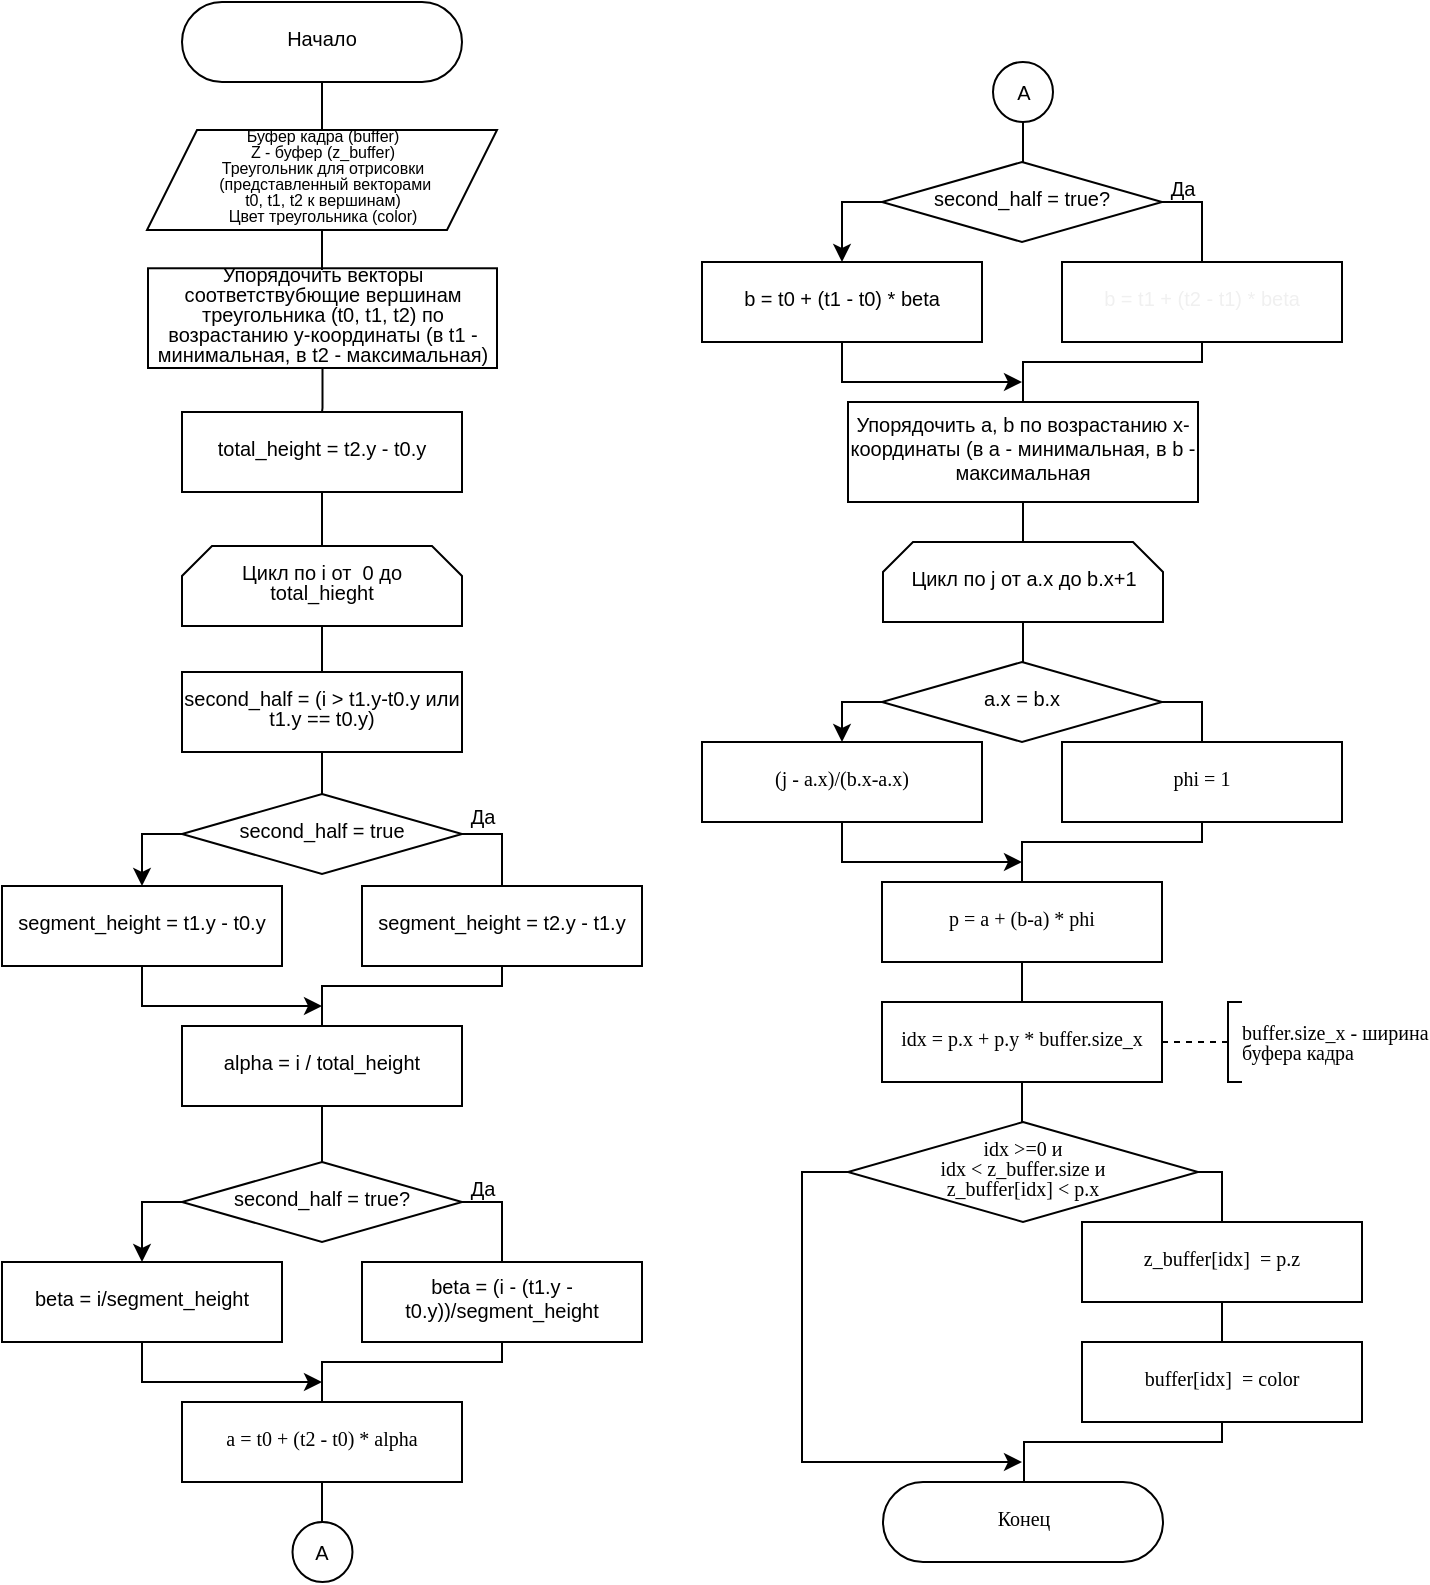 <mxfile version="24.7.17">
  <diagram id="C5RBs43oDa-KdzZeNtuy" name="Page-1">
    <mxGraphModel dx="1289" dy="286" grid="1" gridSize="10" guides="1" tooltips="1" connect="1" arrows="1" fold="1" page="1" pageScale="1" pageWidth="827" pageHeight="1169" math="0" shadow="0">
      <root>
        <mxCell id="WIyWlLk6GJQsqaUBKTNV-0" />
        <mxCell id="WIyWlLk6GJQsqaUBKTNV-1" parent="WIyWlLk6GJQsqaUBKTNV-0" />
        <mxCell id="rQnEvrApPPzfNtwEVzKc-2" value="" style="edgeStyle=orthogonalEdgeStyle;rounded=0;orthogonalLoop=1;jettySize=auto;html=1;fontFamily=Helvetica;endArrow=none;endFill=0;" parent="WIyWlLk6GJQsqaUBKTNV-1" source="rQnEvrApPPzfNtwEVzKc-0" target="rQnEvrApPPzfNtwEVzKc-1" edge="1">
          <mxGeometry relative="1" as="geometry" />
        </mxCell>
        <mxCell id="rQnEvrApPPzfNtwEVzKc-0" value="&lt;p style=&quot;line-height: 1 ; font-size: 10px&quot;&gt;Начало&lt;/p&gt;" style="shape=stencil(vZXxboMgEMafhj9dUNwDLG57j9NelRTBIKv27YegWdHq1s3OmJD7Dn/3nZyRsKytoEGSUAk1EvZKkiTHkku7WrHySkp92PkwnmJoGyyMF8+gOeQCfaY1Wp2w4wczIrisUHMzZNkboS92z3CzrFBSWghXsg0yV3kLAy7ts7T3sLH8JYgay6/RoB5NepUk7z/HPj0/Bhw/yG+Indzv7nc/cOg4ftTB7QaOf49lmVXWhptlORSnUqsPebhp5siFKJRQ2oZ+dbVIwuh4bTfTwPDhLRJTulZn/OpydizpJntCgC5WCWOkZ1l9CWMBusTIgqKjgDJ4m22H2CzlPoKet5FWBoaXGlTbtiu4vOo4vm34jo7nhPQPPdN/6fmuU3bTuxgip65Mrp1ZpfGbkfa/hY2qqxtc6UUFp/o/mBM+AQ==);whiteSpace=wrap;html=1;aspect=fixed;fontFamily=Helvetica;fontSize=10;spacingBottom=4;" parent="WIyWlLk6GJQsqaUBKTNV-1" vertex="1">
          <mxGeometry x="80" y="40" width="140" height="40" as="geometry" />
        </mxCell>
        <mxCell id="rQnEvrApPPzfNtwEVzKc-1" value="&lt;p style=&quot;line-height: 1; font-size: 8px;&quot;&gt;Буфер кадра (buffer)&lt;br&gt;Z - буфер (z_buffer)&lt;br&gt;Треугольник для отрисовки&lt;br&gt;&amp;nbsp;(представленный векторами &lt;br&gt;t0, t1, t2 к вершинам)&lt;br&gt;Цвет треугольника (color)&lt;/p&gt;" style="shape=stencil(tZRtboQgEIZPw99GYXuAxrb3mMXZShbBAN1tb78jaLvWjzZWjQmZd/CZF0ZgovAVNMh4ZqBGJp4Z5yUEoIG0KgmHLIXXFOZ9DL5BGZJ4AafgqDFlfHD2jFdVhg6hTIVOhTYrXlj2RHPaVxTSGkMQZY0fZO7yBANl6NvsI8G68p+DqCF+jQFdZzKpjL/+HfvwuA8438nvENu739zvduCh43yvxm0GztdjRUHK3M8tiiPI85uz76acNHNSWkurraMwjbEW4yLrnuXFNNAevFGiT9f2gt+rnD5P0+ieoJW5I3zdCP9A/HBxWMFYQ5DaelzYSdJHmxnVmQ5S76zDX1qbrseFqrMTYulRhaimizwKNw==);whiteSpace=wrap;html=1;aspect=fixed;fontFamily=Helvetica;fontSize=10;spacingBottom=4;" parent="WIyWlLk6GJQsqaUBKTNV-1" vertex="1">
          <mxGeometry x="62.5" y="104" width="175" height="50" as="geometry" />
        </mxCell>
        <mxCell id="iKR6BXr1hHKQpsy8EKb4-1" value="" style="edgeStyle=orthogonalEdgeStyle;rounded=0;orthogonalLoop=1;jettySize=auto;html=1;endArrow=none;endFill=0;fontFamily=Helvetica;exitX=0.5;exitY=1;exitDx=0;exitDy=0;" edge="1" parent="WIyWlLk6GJQsqaUBKTNV-1" source="rQnEvrApPPzfNtwEVzKc-1" target="iKR6BXr1hHKQpsy8EKb4-0">
          <mxGeometry relative="1" as="geometry">
            <mxPoint x="150" y="290" as="sourcePoint" />
          </mxGeometry>
        </mxCell>
        <mxCell id="iKR6BXr1hHKQpsy8EKb4-3" value="" style="edgeStyle=orthogonalEdgeStyle;rounded=0;orthogonalLoop=1;jettySize=auto;html=1;endArrow=none;endFill=0;fontFamily=Helvetica;" edge="1" parent="WIyWlLk6GJQsqaUBKTNV-1" source="iKR6BXr1hHKQpsy8EKb4-0" target="iKR6BXr1hHKQpsy8EKb4-2">
          <mxGeometry relative="1" as="geometry" />
        </mxCell>
        <mxCell id="iKR6BXr1hHKQpsy8EKb4-0" value="&lt;p style=&quot;line-height: 1&quot;&gt;Упорядочить векторы соответствубющие вершинам треугольника (t0, t1, t2) по возрастанию y-координаты (в t1 - минимальная, в t2 - максимальная)&lt;/p&gt;" style="shape=stencil(tVTRboMwDPyavFYh2T5gYtt/pKlXotIkcrJ1/fuaGKQiBq0mQEjgu3B3Bhyh69SYCEJJb84g9LtQKmKwkBLdEdww9iK5vHBZDbVJEWxm8MegM/sWmEkZwwku7pB7CecbQJc7Vn8I+UZrulPXNnhPIi74NGLueBIzztOz8pfFevvrqIqkf4YM2IdkVKjP52V3r9sIVxvlHcsO6VfPu57wOHG11YdbTbj6v6yuCZn7uXW9N/Z0xPDtD3+G+XJta0MbkEq+Fi+htOyP5Wai6QZvQgw0dmO7PE4PRn/OmPCJd0FnGqZWA8KDN8G7yYLr7IJiPXEoKG99BbgB);whiteSpace=wrap;html=1;aspect=fixed;fontFamily=Helvetica;fontSize=10;spacingBottom=4;" vertex="1" parent="WIyWlLk6GJQsqaUBKTNV-1">
          <mxGeometry x="63" y="173.14" width="174.5" height="49.86" as="geometry" />
        </mxCell>
        <mxCell id="iKR6BXr1hHKQpsy8EKb4-5" value="" style="edgeStyle=orthogonalEdgeStyle;rounded=0;orthogonalLoop=1;jettySize=auto;html=1;endArrow=none;endFill=0;fontFamily=Helvetica;" edge="1" parent="WIyWlLk6GJQsqaUBKTNV-1" source="iKR6BXr1hHKQpsy8EKb4-2" target="iKR6BXr1hHKQpsy8EKb4-4">
          <mxGeometry relative="1" as="geometry" />
        </mxCell>
        <mxCell id="iKR6BXr1hHKQpsy8EKb4-2" value="&lt;p style=&quot;line-height: 1&quot;&gt;total_height = t2.y - t0.y&lt;/p&gt;" style="shape=stencil(tVTRboMwDPyavFYh2T5gYtt/pKlXotIkcrJ1/fuaGKQiBq0mQEjgu3B3Bhyh69SYCEJJb84g9LtQKmKwkBLdEdww9iK5vHBZDbVJEWxm8MegM/sWmEkZwwku7pB7CecbQJc7Vn8I+UZrulPXNnhPIi74NGLueBIzztOz8pfFevvrqIqkf4YM2IdkVKjP52V3r9sIVxvlHcsO6VfPu57wOHG11YdbTbj6v6yuCZn7uXW9N/Z0xPDtD3+G+XJta0MbkEq+Fi+htOyP5Wai6QZvQgw0dmO7PE4PRn/OmPCJd0FnGqZWA8KDN8G7yYLr7IJiPXEoKG99BbgB);whiteSpace=wrap;html=1;aspect=fixed;fontFamily=Helvetica;fontSize=10;spacingBottom=4;" vertex="1" parent="WIyWlLk6GJQsqaUBKTNV-1">
          <mxGeometry x="80" y="245" width="140" height="40" as="geometry" />
        </mxCell>
        <mxCell id="iKR6BXr1hHKQpsy8EKb4-8" value="" style="edgeStyle=orthogonalEdgeStyle;rounded=0;orthogonalLoop=1;jettySize=auto;html=1;endArrow=none;endFill=0;fontFamily=Helvetica;" edge="1" parent="WIyWlLk6GJQsqaUBKTNV-1" source="iKR6BXr1hHKQpsy8EKb4-4" target="iKR6BXr1hHKQpsy8EKb4-7">
          <mxGeometry relative="1" as="geometry" />
        </mxCell>
        <mxCell id="iKR6BXr1hHKQpsy8EKb4-4" value="&lt;p style=&quot;line-height: 1&quot;&gt;Цикл по i от&amp;nbsp; 0 до total_hieght&lt;/p&gt;" style="strokeWidth=1;html=1;shape=stencil(rVXBUoMwFPyaXJmQ1EOPivXoxYPnlD5LpiEvE7C1f2/gwQgCbU1lmIG3C7t5ZBOYzKpCOWCCW1UCk89MCIPonmCvbbgPREHoilN5ojLta1U5yGsCj8prtTVATFV7PMBJ7+pOQtsCvK4bVm4YfwzPNKfMcrQ2iGi01YgZ8EFMaRve5V8kxpMHsjl3NVUuOJRQgx+hP829EsDES7RTepvTW4TTuKPe95rT+9+d0jinTczX478mKknXN85VRGM8WUfbLXQns4AsRVRmW5Uf9h4/7W52kB/amBwN+lDStTVjQvLuuNykU83ymRA9XeIRBtM6uybmpXsFo+1QQdwv0W8N5/Gg7tFYRYzjvxWi+oj4mrnBCi4kIuCTULToQhJDBtHDlYjSZr2U/olAi9KvowW+AQ==);whiteSpace=wrap;fontSize=10;fontFamily=Helvetica;spacingLeft=10;spacingRight=10;spacingBottom=4;aspect=fixed;" vertex="1" parent="WIyWlLk6GJQsqaUBKTNV-1">
          <mxGeometry x="80" y="312" width="140" height="40" as="geometry" />
        </mxCell>
        <mxCell id="iKR6BXr1hHKQpsy8EKb4-10" value="" style="edgeStyle=orthogonalEdgeStyle;rounded=0;orthogonalLoop=1;jettySize=auto;html=1;endArrow=none;endFill=0;fontFamily=Helvetica;" edge="1" parent="WIyWlLk6GJQsqaUBKTNV-1" source="iKR6BXr1hHKQpsy8EKb4-7" target="iKR6BXr1hHKQpsy8EKb4-9">
          <mxGeometry relative="1" as="geometry" />
        </mxCell>
        <mxCell id="iKR6BXr1hHKQpsy8EKb4-7" value="&lt;p style=&quot;line-height: 1&quot;&gt;second_half = (i &amp;gt; t1.y-t0.y или&lt;br&gt;t1.y == t0.y)&lt;/p&gt;" style="shape=stencil(tVTRboMwDPyavFYh2T5gYtt/pKlXotIkcrJ1/fuaGKQiBq0mQEjgu3B3Bhyh69SYCEJJb84g9LtQKmKwkBLdEdww9iK5vHBZDbVJEWxm8MegM/sWmEkZwwku7pB7CecbQJc7Vn8I+UZrulPXNnhPIi74NGLueBIzztOz8pfFevvrqIqkf4YM2IdkVKjP52V3r9sIVxvlHcsO6VfPu57wOHG11YdbTbj6v6yuCZn7uXW9N/Z0xPDtD3+G+XJta0MbkEq+Fi+htOyP5Wai6QZvQgw0dmO7PE4PRn/OmPCJd0FnGqZWA8KDN8G7yYLr7IJiPXEoKG99BbgB);whiteSpace=wrap;html=1;aspect=fixed;fontFamily=Helvetica;fontSize=10;spacingBottom=4;" vertex="1" parent="WIyWlLk6GJQsqaUBKTNV-1">
          <mxGeometry x="80" y="375" width="140" height="40" as="geometry" />
        </mxCell>
        <mxCell id="iKR6BXr1hHKQpsy8EKb4-13" value="" style="edgeStyle=orthogonalEdgeStyle;rounded=0;orthogonalLoop=1;jettySize=auto;html=1;exitX=0;exitY=0.5;exitDx=0;exitDy=0;fontFamily=Helvetica;" edge="1" parent="WIyWlLk6GJQsqaUBKTNV-1" source="iKR6BXr1hHKQpsy8EKb4-9" target="iKR6BXr1hHKQpsy8EKb4-12">
          <mxGeometry relative="1" as="geometry" />
        </mxCell>
        <mxCell id="iKR6BXr1hHKQpsy8EKb4-14" value="" style="edgeStyle=orthogonalEdgeStyle;rounded=0;orthogonalLoop=1;jettySize=auto;html=1;exitX=1;exitY=0.5;exitDx=0;exitDy=0;endArrow=none;endFill=0;fontFamily=Helvetica;" edge="1" parent="WIyWlLk6GJQsqaUBKTNV-1" source="iKR6BXr1hHKQpsy8EKb4-9" target="iKR6BXr1hHKQpsy8EKb4-11">
          <mxGeometry relative="1" as="geometry" />
        </mxCell>
        <mxCell id="iKR6BXr1hHKQpsy8EKb4-9" value="&lt;p style=&quot;line-height: 1&quot;&gt;second_half = true&lt;/p&gt;" style="shape=stencil(tZTdboQgEIWfhtsGYZu9bmz7HixOK1kEA3S3ffsdAdu1/rQxakx0zuA3B0YgvPS1aIEwakQDhD8TxiqQyitr8BX1OokHmsJrCos+Fr4FGZJ4EU6Jk4aU8cHZM1xVFTJCmRqcCl2WvxD6hGO6m5fSGoMQLOkHmbs8woQy+C39TLBc/msQtchvIIDLJpNK2Ov/sQ+P+4CLnfwOsb37zf1uBx46LvZq3GbgYj2Wl6jM/dy8PAl5fnf2w1STZt6U1tJq6zBMz1iLME7ztTyZVnQbb5To0429wM8sj5P7aRrdE7Qyd4TvEyEj1jB+uTisQKwxIbX1sLCSqI8WM6ozHcTeWQd/tDYdjwtVZwfE0qMKUU2HeRRu);whiteSpace=wrap;html=1;aspect=fixed;fontFamily=Helvetica;fontSize=10;spacingBottom=4;rounded=0;shadow=0;sketch=0;spacingLeft=20;spacingRight=20;" vertex="1" parent="WIyWlLk6GJQsqaUBKTNV-1">
          <mxGeometry x="80" y="436" width="140" height="40" as="geometry" />
        </mxCell>
        <mxCell id="iKR6BXr1hHKQpsy8EKb4-17" value="" style="edgeStyle=orthogonalEdgeStyle;rounded=0;orthogonalLoop=1;jettySize=auto;html=1;endArrow=none;endFill=0;fontFamily=Helvetica;" edge="1" parent="WIyWlLk6GJQsqaUBKTNV-1" source="iKR6BXr1hHKQpsy8EKb4-11" target="iKR6BXr1hHKQpsy8EKb4-15">
          <mxGeometry relative="1" as="geometry">
            <Array as="points">
              <mxPoint x="240" y="532" />
              <mxPoint x="150" y="532" />
            </Array>
          </mxGeometry>
        </mxCell>
        <mxCell id="iKR6BXr1hHKQpsy8EKb4-11" value="&lt;p style=&quot;line-height: 1&quot;&gt;segment_height = t2.y - t1.y&lt;/p&gt;" style="shape=stencil(tVTRboMwDPyavFYh2T5gYtt/pKlXotIkcrJ1/fuaGKQiBq0mQEjgu3B3Bhyh69SYCEJJb84g9LtQKmKwkBLdEdww9iK5vHBZDbVJEWxm8MegM/sWmEkZwwku7pB7CecbQJc7Vn8I+UZrulPXNnhPIi74NGLueBIzztOz8pfFevvrqIqkf4YM2IdkVKjP52V3r9sIVxvlHcsO6VfPu57wOHG11YdbTbj6v6yuCZn7uXW9N/Z0xPDtD3+G+XJta0MbkEq+Fi+htOyP5Wai6QZvQgw0dmO7PE4PRn/OmPCJd0FnGqZWA8KDN8G7yYLr7IJiPXEoKG99BbgB);whiteSpace=wrap;html=1;aspect=fixed;fontFamily=Helvetica;fontSize=10;spacingBottom=4;" vertex="1" parent="WIyWlLk6GJQsqaUBKTNV-1">
          <mxGeometry x="170" y="482" width="140" height="40" as="geometry" />
        </mxCell>
        <mxCell id="iKR6BXr1hHKQpsy8EKb4-16" value="" style="edgeStyle=orthogonalEdgeStyle;rounded=0;orthogonalLoop=1;jettySize=auto;html=1;fontFamily=Helvetica;" edge="1" parent="WIyWlLk6GJQsqaUBKTNV-1" source="iKR6BXr1hHKQpsy8EKb4-12">
          <mxGeometry relative="1" as="geometry">
            <mxPoint x="150" y="542" as="targetPoint" />
            <Array as="points">
              <mxPoint x="60" y="542" />
              <mxPoint x="150" y="542" />
            </Array>
          </mxGeometry>
        </mxCell>
        <mxCell id="iKR6BXr1hHKQpsy8EKb4-12" value="&lt;p style=&quot;line-height: 1&quot;&gt;segment_height = t1.y - t0.y&lt;/p&gt;" style="shape=stencil(tVTRboMwDPyavFYh2T5gYtt/pKlXotIkcrJ1/fuaGKQiBq0mQEjgu3B3Bhyh69SYCEJJb84g9LtQKmKwkBLdEdww9iK5vHBZDbVJEWxm8MegM/sWmEkZwwku7pB7CecbQJc7Vn8I+UZrulPXNnhPIi74NGLueBIzztOz8pfFevvrqIqkf4YM2IdkVKjP52V3r9sIVxvlHcsO6VfPu57wOHG11YdbTbj6v6yuCZn7uXW9N/Z0xPDtD3+G+XJta0MbkEq+Fi+htOyP5Wai6QZvQgw0dmO7PE4PRn/OmPCJd0FnGqZWA8KDN8G7yYLr7IJiPXEoKG99BbgB);whiteSpace=wrap;html=1;aspect=fixed;fontFamily=Helvetica;fontSize=10;spacingBottom=4;" vertex="1" parent="WIyWlLk6GJQsqaUBKTNV-1">
          <mxGeometry x="-10" y="482" width="140" height="40" as="geometry" />
        </mxCell>
        <mxCell id="iKR6BXr1hHKQpsy8EKb4-20" value="" style="edgeStyle=orthogonalEdgeStyle;rounded=0;orthogonalLoop=1;jettySize=auto;html=1;endArrow=none;endFill=0;fontFamily=Helvetica;" edge="1" parent="WIyWlLk6GJQsqaUBKTNV-1" source="iKR6BXr1hHKQpsy8EKb4-15" target="iKR6BXr1hHKQpsy8EKb4-19">
          <mxGeometry relative="1" as="geometry" />
        </mxCell>
        <mxCell id="iKR6BXr1hHKQpsy8EKb4-15" value="&lt;p style=&quot;line-height: 1&quot;&gt;alpha = i / total_height&lt;/p&gt;" style="shape=stencil(tVTRboMwDPyavFYh2T5gYtt/pKlXotIkcrJ1/fuaGKQiBq0mQEjgu3B3Bhyh69SYCEJJb84g9LtQKmKwkBLdEdww9iK5vHBZDbVJEWxm8MegM/sWmEkZwwku7pB7CecbQJc7Vn8I+UZrulPXNnhPIi74NGLueBIzztOz8pfFevvrqIqkf4YM2IdkVKjP52V3r9sIVxvlHcsO6VfPu57wOHG11YdbTbj6v6yuCZn7uXW9N/Z0xPDtD3+G+XJta0MbkEq+Fi+htOyP5Wai6QZvQgw0dmO7PE4PRn/OmPCJd0FnGqZWA8KDN8G7yYLr7IJiPXEoKG99BbgB);whiteSpace=wrap;html=1;aspect=fixed;fontFamily=Helvetica;fontSize=10;spacingBottom=4;" vertex="1" parent="WIyWlLk6GJQsqaUBKTNV-1">
          <mxGeometry x="80" y="552" width="140" height="40" as="geometry" />
        </mxCell>
        <mxCell id="iKR6BXr1hHKQpsy8EKb4-23" value="" style="edgeStyle=orthogonalEdgeStyle;rounded=0;orthogonalLoop=1;jettySize=auto;html=1;exitX=0;exitY=0.5;exitDx=0;exitDy=0;endArrow=classic;endFill=1;fontFamily=Helvetica;" edge="1" parent="WIyWlLk6GJQsqaUBKTNV-1" source="iKR6BXr1hHKQpsy8EKb4-19" target="iKR6BXr1hHKQpsy8EKb4-22">
          <mxGeometry relative="1" as="geometry" />
        </mxCell>
        <mxCell id="iKR6BXr1hHKQpsy8EKb4-24" value="" style="edgeStyle=orthogonalEdgeStyle;rounded=0;orthogonalLoop=1;jettySize=auto;html=1;exitX=1;exitY=0.5;exitDx=0;exitDy=0;endArrow=none;endFill=0;fontFamily=Helvetica;" edge="1" parent="WIyWlLk6GJQsqaUBKTNV-1" source="iKR6BXr1hHKQpsy8EKb4-19" target="iKR6BXr1hHKQpsy8EKb4-21">
          <mxGeometry relative="1" as="geometry" />
        </mxCell>
        <mxCell id="iKR6BXr1hHKQpsy8EKb4-19" value="&lt;p style=&quot;line-height: 1&quot;&gt;second_half = true?&lt;/p&gt;" style="shape=stencil(tZTdboQgEIWfhtsGYZu9bmz7HixOK1kEA3S3ffsdAdu1/rQxakx0zuA3B0YgvPS1aIEwakQDhD8TxiqQyitr8BX1OokHmsJrCos+Fr4FGZJ4EU6Jk4aU8cHZM1xVFTJCmRqcCl2WvxD6hGO6m5fSGoMQLOkHmbs8woQy+C39TLBc/msQtchvIIDLJpNK2Ov/sQ+P+4CLnfwOsb37zf1uBx46LvZq3GbgYj2Wl6jM/dy8PAl5fnf2w1STZt6U1tJq6zBMz1iLME7ztTyZVnQbb5To0429wM8sj5P7aRrdE7Qyd4TvEyEj1jB+uTisQKwxIbX1sLCSqI8WM6ozHcTeWQd/tDYdjwtVZwfE0qMKUU2HeRRu);whiteSpace=wrap;html=1;aspect=fixed;fontFamily=Helvetica;fontSize=10;spacingBottom=4;rounded=0;shadow=0;sketch=0;spacingLeft=20;spacingRight=20;" vertex="1" parent="WIyWlLk6GJQsqaUBKTNV-1">
          <mxGeometry x="80" y="620" width="140" height="40" as="geometry" />
        </mxCell>
        <mxCell id="iKR6BXr1hHKQpsy8EKb4-29" value="" style="edgeStyle=orthogonalEdgeStyle;rounded=0;orthogonalLoop=1;jettySize=auto;html=1;endArrow=none;endFill=0;" edge="1" parent="WIyWlLk6GJQsqaUBKTNV-1" source="iKR6BXr1hHKQpsy8EKb4-21" target="iKR6BXr1hHKQpsy8EKb4-28">
          <mxGeometry relative="1" as="geometry">
            <Array as="points">
              <mxPoint x="240" y="720" />
              <mxPoint x="150" y="720" />
            </Array>
          </mxGeometry>
        </mxCell>
        <mxCell id="iKR6BXr1hHKQpsy8EKb4-21" value="beta = (i - (t1.y - t0.y))/segment_height" style="shape=stencil(tVTRboMwDPyavFYh2T5gYtt/pKlXotIkcrJ1/fuaGKQiBq0mQEjgu3B3Bhyh69SYCEJJb84g9LtQKmKwkBLdEdww9iK5vHBZDbVJEWxm8MegM/sWmEkZwwku7pB7CecbQJc7Vn8I+UZrulPXNnhPIi74NGLueBIzztOz8pfFevvrqIqkf4YM2IdkVKjP52V3r9sIVxvlHcsO6VfPu57wOHG11YdbTbj6v6yuCZn7uXW9N/Z0xPDtD3+G+XJta0MbkEq+Fi+htOyP5Wai6QZvQgw0dmO7PE4PRn/OmPCJd0FnGqZWA8KDN8G7yYLr7IJiPXEoKG99BbgB);whiteSpace=wrap;html=1;aspect=fixed;fontFamily=Helvetica;fontSize=10;spacingBottom=4;fillColor=none;" vertex="1" parent="WIyWlLk6GJQsqaUBKTNV-1">
          <mxGeometry x="170" y="670" width="140" height="40" as="geometry" />
        </mxCell>
        <mxCell id="iKR6BXr1hHKQpsy8EKb4-30" value="" style="edgeStyle=orthogonalEdgeStyle;rounded=0;orthogonalLoop=1;jettySize=auto;html=1;exitX=0.5;exitY=1;exitDx=0;exitDy=0;" edge="1" parent="WIyWlLk6GJQsqaUBKTNV-1" source="iKR6BXr1hHKQpsy8EKb4-22">
          <mxGeometry relative="1" as="geometry">
            <mxPoint x="150" y="730" as="targetPoint" />
            <Array as="points">
              <mxPoint x="60" y="730" />
            </Array>
          </mxGeometry>
        </mxCell>
        <mxCell id="iKR6BXr1hHKQpsy8EKb4-22" value="&lt;p style=&quot;line-height: 1&quot;&gt;beta = i/segment_height&lt;/p&gt;" style="shape=stencil(tVTRboMwDPyavFYh2T5gYtt/pKlXotIkcrJ1/fuaGKQiBq0mQEjgu3B3Bhyh69SYCEJJb84g9LtQKmKwkBLdEdww9iK5vHBZDbVJEWxm8MegM/sWmEkZwwku7pB7CecbQJc7Vn8I+UZrulPXNnhPIi74NGLueBIzztOz8pfFevvrqIqkf4YM2IdkVKjP52V3r9sIVxvlHcsO6VfPu57wOHG11YdbTbj6v6yuCZn7uXW9N/Z0xPDtD3+G+XJta0MbkEq+Fi+htOyP5Wai6QZvQgw0dmO7PE4PRn/OmPCJd0FnGqZWA8KDN8G7yYLr7IJiPXEoKG99BbgB);whiteSpace=wrap;html=1;aspect=fixed;fontFamily=Helvetica;fontSize=10;spacingBottom=4;" vertex="1" parent="WIyWlLk6GJQsqaUBKTNV-1">
          <mxGeometry x="-10" y="670" width="140" height="40" as="geometry" />
        </mxCell>
        <mxCell id="iKR6BXr1hHKQpsy8EKb4-25" value="&lt;font style=&quot;font-size: 10px;&quot;&gt;Да&lt;/font&gt;" style="text;html=1;align=center;verticalAlign=middle;resizable=0;points=[];autosize=1;strokeColor=none;fillColor=none;fontFamily=Helvetica;" vertex="1" parent="WIyWlLk6GJQsqaUBKTNV-1">
          <mxGeometry x="210" y="432" width="40" height="30" as="geometry" />
        </mxCell>
        <mxCell id="iKR6BXr1hHKQpsy8EKb4-26" value="&lt;font style=&quot;font-size: 10px;&quot;&gt;Да&lt;/font&gt;" style="text;html=1;align=center;verticalAlign=middle;resizable=0;points=[];autosize=1;strokeColor=none;fillColor=none;fontFamily=Helvetica;" vertex="1" parent="WIyWlLk6GJQsqaUBKTNV-1">
          <mxGeometry x="210" y="618" width="40" height="30" as="geometry" />
        </mxCell>
        <mxCell id="iKR6BXr1hHKQpsy8EKb4-69" value="" style="edgeStyle=orthogonalEdgeStyle;rounded=0;orthogonalLoop=1;jettySize=auto;html=1;endArrow=none;endFill=0;" edge="1" parent="WIyWlLk6GJQsqaUBKTNV-1" source="iKR6BXr1hHKQpsy8EKb4-28" target="iKR6BXr1hHKQpsy8EKb4-68">
          <mxGeometry relative="1" as="geometry" />
        </mxCell>
        <mxCell id="iKR6BXr1hHKQpsy8EKb4-28" value="&lt;p style=&quot;line-height: 1&quot;&gt;a = t0 + (t2 - t0) * alpha&lt;/p&gt;" style="shape=stencil(tVTRboMwDPyavFYh2T5gYtt/pKlXotIkcrJ1/fuaGKQiBq0mQEjgu3B3Bhyh69SYCEJJb84g9LtQKmKwkBLdEdww9iK5vHBZDbVJEWxm8MegM/sWmEkZwwku7pB7CecbQJc7Vn8I+UZrulPXNnhPIi74NGLueBIzztOz8pfFevvrqIqkf4YM2IdkVKjP52V3r9sIVxvlHcsO6VfPu57wOHG11YdbTbj6v6yuCZn7uXW9N/Z0xPDtD3+G+XJta0MbkEq+Fi+htOyP5Wai6QZvQgw0dmO7PE4PRn/OmPCJd0FnGqZWA8KDN8G7yYLr7IJiPXEoKG99BbgB);whiteSpace=wrap;html=1;aspect=fixed;fontFamily=Times New Roman;fontSize=10;spacingBottom=4;" vertex="1" parent="WIyWlLk6GJQsqaUBKTNV-1">
          <mxGeometry x="80" y="740" width="140" height="40" as="geometry" />
        </mxCell>
        <mxCell id="iKR6BXr1hHKQpsy8EKb4-31" value="" style="edgeStyle=orthogonalEdgeStyle;rounded=0;orthogonalLoop=1;jettySize=auto;html=1;exitX=0;exitY=0.5;exitDx=0;exitDy=0;endArrow=classic;endFill=1;fontFamily=Helvetica;" edge="1" parent="WIyWlLk6GJQsqaUBKTNV-1" source="iKR6BXr1hHKQpsy8EKb4-33" target="iKR6BXr1hHKQpsy8EKb4-37">
          <mxGeometry relative="1" as="geometry" />
        </mxCell>
        <mxCell id="iKR6BXr1hHKQpsy8EKb4-32" value="" style="edgeStyle=orthogonalEdgeStyle;rounded=0;orthogonalLoop=1;jettySize=auto;html=1;exitX=1;exitY=0.5;exitDx=0;exitDy=0;endArrow=none;endFill=0;fontFamily=Helvetica;" edge="1" parent="WIyWlLk6GJQsqaUBKTNV-1" source="iKR6BXr1hHKQpsy8EKb4-33" target="iKR6BXr1hHKQpsy8EKb4-35">
          <mxGeometry relative="1" as="geometry" />
        </mxCell>
        <mxCell id="iKR6BXr1hHKQpsy8EKb4-33" value="&lt;p style=&quot;line-height: 1&quot;&gt;second_half = true?&lt;/p&gt;" style="shape=stencil(tZTdboQgEIWfhtsGYZu9bmz7HixOK1kEA3S3ffsdAdu1/rQxakx0zuA3B0YgvPS1aIEwakQDhD8TxiqQyitr8BX1OokHmsJrCos+Fr4FGZJ4EU6Jk4aU8cHZM1xVFTJCmRqcCl2WvxD6hGO6m5fSGoMQLOkHmbs8woQy+C39TLBc/msQtchvIIDLJpNK2Ov/sQ+P+4CLnfwOsb37zf1uBx46LvZq3GbgYj2Wl6jM/dy8PAl5fnf2w1STZt6U1tJq6zBMz1iLME7ztTyZVnQbb5To0429wM8sj5P7aRrdE7Qyd4TvEyEj1jB+uTisQKwxIbX1sLCSqI8WM6ozHcTeWQd/tDYdjwtVZwfE0qMKUU2HeRRu);whiteSpace=wrap;html=1;aspect=fixed;fontFamily=Helvetica;fontSize=10;spacingBottom=4;rounded=0;shadow=0;sketch=0;spacingLeft=20;spacingRight=20;" vertex="1" parent="WIyWlLk6GJQsqaUBKTNV-1">
          <mxGeometry x="430" y="120" width="140" height="40" as="geometry" />
        </mxCell>
        <mxCell id="iKR6BXr1hHKQpsy8EKb4-34" value="" style="edgeStyle=orthogonalEdgeStyle;rounded=0;orthogonalLoop=1;jettySize=auto;html=1;endArrow=none;endFill=0;entryX=0.5;entryY=0;entryDx=0;entryDy=0;" edge="1" parent="WIyWlLk6GJQsqaUBKTNV-1" source="iKR6BXr1hHKQpsy8EKb4-35" target="iKR6BXr1hHKQpsy8EKb4-40">
          <mxGeometry relative="1" as="geometry">
            <mxPoint x="500" y="240" as="targetPoint" />
            <Array as="points">
              <mxPoint x="590" y="220" />
              <mxPoint x="500" y="220" />
            </Array>
          </mxGeometry>
        </mxCell>
        <mxCell id="iKR6BXr1hHKQpsy8EKb4-35" value="&lt;span style=&quot;color: rgb(240, 240, 240); font-size: 10px; font-style: normal; font-variant-ligatures: normal; font-variant-caps: normal; font-weight: 400; letter-spacing: normal; orphans: 2; text-align: center; text-indent: 0px; text-transform: none; widows: 2; word-spacing: 0px; -webkit-text-stroke-width: 0px; white-space: normal; text-decoration-thickness: initial; text-decoration-style: initial; text-decoration-color: initial; float: none; display: inline !important;&quot;&gt;b = t1 + (t2 - t1) * beta&lt;/span&gt;" style="shape=stencil(tVTRboMwDPyavFYh2T5gYtt/pKlXotIkcrJ1/fuaGKQiBq0mQEjgu3B3Bhyh69SYCEJJb84g9LtQKmKwkBLdEdww9iK5vHBZDbVJEWxm8MegM/sWmEkZwwku7pB7CecbQJc7Vn8I+UZrulPXNnhPIi74NGLueBIzztOz8pfFevvrqIqkf4YM2IdkVKjP52V3r9sIVxvlHcsO6VfPu57wOHG11YdbTbj6v6yuCZn7uXW9N/Z0xPDtD3+G+XJta0MbkEq+Fi+htOyP5Wai6QZvQgw0dmO7PE4PRn/OmPCJd0FnGqZWA8KDN8G7yYLr7IJiPXEoKG99BbgB);whiteSpace=wrap;html=1;aspect=fixed;fontFamily=Helvetica;fontSize=10;spacingBottom=4;fillColor=none;" vertex="1" parent="WIyWlLk6GJQsqaUBKTNV-1">
          <mxGeometry x="520" y="170" width="140" height="40" as="geometry" />
        </mxCell>
        <mxCell id="iKR6BXr1hHKQpsy8EKb4-36" value="" style="edgeStyle=orthogonalEdgeStyle;rounded=0;orthogonalLoop=1;jettySize=auto;html=1;exitX=0.5;exitY=1;exitDx=0;exitDy=0;" edge="1" parent="WIyWlLk6GJQsqaUBKTNV-1" source="iKR6BXr1hHKQpsy8EKb4-37">
          <mxGeometry relative="1" as="geometry">
            <mxPoint x="500" y="230" as="targetPoint" />
            <Array as="points">
              <mxPoint x="410" y="230" />
            </Array>
          </mxGeometry>
        </mxCell>
        <mxCell id="iKR6BXr1hHKQpsy8EKb4-37" value="&lt;p style=&quot;line-height: 1&quot;&gt;b = t0 + (t1 - t0) * beta&lt;/p&gt;" style="shape=stencil(tVTRboMwDPyavFYh2T5gYtt/pKlXotIkcrJ1/fuaGKQiBq0mQEjgu3B3Bhyh69SYCEJJb84g9LtQKmKwkBLdEdww9iK5vHBZDbVJEWxm8MegM/sWmEkZwwku7pB7CecbQJc7Vn8I+UZrulPXNnhPIi74NGLueBIzztOz8pfFevvrqIqkf4YM2IdkVKjP52V3r9sIVxvlHcsO6VfPu57wOHG11YdbTbj6v6yuCZn7uXW9N/Z0xPDtD3+G+XJta0MbkEq+Fi+htOyP5Wai6QZvQgw0dmO7PE4PRn/OmPCJd0FnGqZWA8KDN8G7yYLr7IJiPXEoKG99BbgB);whiteSpace=wrap;html=1;aspect=fixed;fontFamily=Helvetica;fontSize=10;spacingBottom=4;" vertex="1" parent="WIyWlLk6GJQsqaUBKTNV-1">
          <mxGeometry x="340" y="170" width="140" height="40" as="geometry" />
        </mxCell>
        <mxCell id="iKR6BXr1hHKQpsy8EKb4-38" value="&lt;font style=&quot;font-size: 10px;&quot;&gt;Да&lt;/font&gt;" style="text;html=1;align=center;verticalAlign=middle;resizable=0;points=[];autosize=1;strokeColor=none;fillColor=none;fontFamily=Helvetica;" vertex="1" parent="WIyWlLk6GJQsqaUBKTNV-1">
          <mxGeometry x="560" y="118" width="40" height="30" as="geometry" />
        </mxCell>
        <mxCell id="iKR6BXr1hHKQpsy8EKb4-42" value="" style="edgeStyle=orthogonalEdgeStyle;rounded=0;orthogonalLoop=1;jettySize=auto;html=1;endArrow=none;endFill=0;" edge="1" parent="WIyWlLk6GJQsqaUBKTNV-1" source="iKR6BXr1hHKQpsy8EKb4-40" target="iKR6BXr1hHKQpsy8EKb4-41">
          <mxGeometry relative="1" as="geometry" />
        </mxCell>
        <mxCell id="iKR6BXr1hHKQpsy8EKb4-40" value="&lt;font face=&quot;Helvetica&quot;&gt;Упорядочить а, b по возрастанию x-координаты (в a - минимальная, в b - максимальная&lt;/font&gt;" style="shape=stencil(tVTRboMwDPyavFYh2T5gYtt/pKlXotIkcrJ1/fuaGKQiBq0mQEjgu3B3Bhyh69SYCEJJb84g9LtQKmKwkBLdEdww9iK5vHBZDbVJEWxm8MegM/sWmEkZwwku7pB7CecbQJc7Vn8I+UZrulPXNnhPIi74NGLueBIzztOz8pfFevvrqIqkf4YM2IdkVKjP52V3r9sIVxvlHcsO6VfPu57wOHG11YdbTbj6v6yuCZn7uXW9N/Z0xPDtD3+G+XJta0MbkEq+Fi+htOyP5Wai6QZvQgw0dmO7PE4PRn/OmPCJd0FnGqZWA8KDN8G7yYLr7IJiPXEoKG99BbgB);whiteSpace=wrap;html=1;aspect=fixed;fontFamily=Times New Roman;fontSize=10;spacingBottom=4;" vertex="1" parent="WIyWlLk6GJQsqaUBKTNV-1">
          <mxGeometry x="413" y="240" width="175" height="50" as="geometry" />
        </mxCell>
        <mxCell id="iKR6BXr1hHKQpsy8EKb4-45" value="" style="edgeStyle=orthogonalEdgeStyle;rounded=0;orthogonalLoop=1;jettySize=auto;html=1;endArrow=none;endFill=0;" edge="1" parent="WIyWlLk6GJQsqaUBKTNV-1" source="iKR6BXr1hHKQpsy8EKb4-41" target="iKR6BXr1hHKQpsy8EKb4-44">
          <mxGeometry relative="1" as="geometry" />
        </mxCell>
        <mxCell id="iKR6BXr1hHKQpsy8EKb4-41" value="&lt;p style=&quot;line-height: 1&quot;&gt;&lt;font face=&quot;Helvetica&quot;&gt;Цикл по j от a.x до b.x+1&lt;/font&gt;&lt;/p&gt;" style="strokeWidth=1;html=1;shape=stencil(rVXBUoMwFPyaXJmQ1EOPivXoxYPnlD5LpiEvE7C1f2/gwQgCbU1lmIG3C7t5ZBOYzKpCOWCCW1UCk89MCIPonmCvbbgPREHoilN5ojLta1U5yGsCj8prtTVATFV7PMBJ7+pOQtsCvK4bVm4YfwzPNKfMcrQ2iGi01YgZ8EFMaRve5V8kxpMHsjl3NVUuOJRQgx+hP829EsDES7RTepvTW4TTuKPe95rT+9+d0jinTczX478mKknXN85VRGM8WUfbLXQns4AsRVRmW5Uf9h4/7W52kB/amBwN+lDStTVjQvLuuNykU83ymRA9XeIRBtM6uybmpXsFo+1QQdwv0W8N5/Gg7tFYRYzjvxWi+oj4mrnBCi4kIuCTULToQhJDBtHDlYjSZr2U/olAi9KvowW+AQ==);whiteSpace=wrap;fontSize=10;fontFamily=Times New Roman;spacingLeft=10;spacingRight=10;spacingBottom=4;aspect=fixed;" vertex="1" parent="WIyWlLk6GJQsqaUBKTNV-1">
          <mxGeometry x="430.5" y="310" width="140" height="40" as="geometry" />
        </mxCell>
        <mxCell id="iKR6BXr1hHKQpsy8EKb4-47" value="" style="edgeStyle=orthogonalEdgeStyle;rounded=0;orthogonalLoop=1;jettySize=auto;html=1;exitX=1;exitY=0.5;exitDx=0;exitDy=0;endArrow=none;endFill=0;" edge="1" parent="WIyWlLk6GJQsqaUBKTNV-1" source="iKR6BXr1hHKQpsy8EKb4-44" target="iKR6BXr1hHKQpsy8EKb4-46">
          <mxGeometry relative="1" as="geometry" />
        </mxCell>
        <mxCell id="iKR6BXr1hHKQpsy8EKb4-50" value="" style="edgeStyle=orthogonalEdgeStyle;rounded=0;orthogonalLoop=1;jettySize=auto;html=1;exitX=0;exitY=0.5;exitDx=0;exitDy=0;" edge="1" parent="WIyWlLk6GJQsqaUBKTNV-1" source="iKR6BXr1hHKQpsy8EKb4-44" target="iKR6BXr1hHKQpsy8EKb4-48">
          <mxGeometry relative="1" as="geometry">
            <Array as="points">
              <mxPoint x="410" y="390" />
            </Array>
          </mxGeometry>
        </mxCell>
        <mxCell id="iKR6BXr1hHKQpsy8EKb4-44" value="&lt;p style=&quot;line-height: 1&quot;&gt;&lt;font face=&quot;Helvetica&quot;&gt;a.x = b.x&lt;/font&gt;&lt;/p&gt;" style="shape=stencil(tZTdboQgEIWfhtsGYZu9bmz7HixOK1kEA3S3ffsdAdu1/rQxakx0zuA3B0YgvPS1aIEwakQDhD8TxiqQyitr8BX1OokHmsJrCos+Fr4FGZJ4EU6Jk4aU8cHZM1xVFTJCmRqcCl2WvxD6hGO6m5fSGoMQLOkHmbs8woQy+C39TLBc/msQtchvIIDLJpNK2Ov/sQ+P+4CLnfwOsb37zf1uBx46LvZq3GbgYj2Wl6jM/dy8PAl5fnf2w1STZt6U1tJq6zBMz1iLME7ztTyZVnQbb5To0429wM8sj5P7aRrdE7Qyd4TvEyEj1jB+uTisQKwxIbX1sLCSqI8WM6ozHcTeWQd/tDYdjwtVZwfE0qMKUU2HeRRu);whiteSpace=wrap;html=1;aspect=fixed;fontFamily=Times New Roman;fontSize=10;spacingBottom=4;rounded=0;shadow=0;sketch=0;spacingLeft=20;spacingRight=20;" vertex="1" parent="WIyWlLk6GJQsqaUBKTNV-1">
          <mxGeometry x="430" y="370" width="140" height="40" as="geometry" />
        </mxCell>
        <mxCell id="iKR6BXr1hHKQpsy8EKb4-52" value="" style="edgeStyle=orthogonalEdgeStyle;rounded=0;orthogonalLoop=1;jettySize=auto;html=1;endArrow=none;endFill=0;" edge="1" parent="WIyWlLk6GJQsqaUBKTNV-1" source="iKR6BXr1hHKQpsy8EKb4-46" target="iKR6BXr1hHKQpsy8EKb4-51">
          <mxGeometry relative="1" as="geometry">
            <Array as="points">
              <mxPoint x="590" y="460" />
              <mxPoint x="500" y="460" />
            </Array>
          </mxGeometry>
        </mxCell>
        <mxCell id="iKR6BXr1hHKQpsy8EKb4-46" value="&lt;p style=&quot;line-height: 1&quot;&gt;phi = 1&lt;/p&gt;" style="shape=stencil(tVTRboMwDPyavFYh2T5gYtt/pKlXotIkcrJ1/fuaGKQiBq0mQEjgu3B3Bhyh69SYCEJJb84g9LtQKmKwkBLdEdww9iK5vHBZDbVJEWxm8MegM/sWmEkZwwku7pB7CecbQJc7Vn8I+UZrulPXNnhPIi74NGLueBIzztOz8pfFevvrqIqkf4YM2IdkVKjP52V3r9sIVxvlHcsO6VfPu57wOHG11YdbTbj6v6yuCZn7uXW9N/Z0xPDtD3+G+XJta0MbkEq+Fi+htOyP5Wai6QZvQgw0dmO7PE4PRn/OmPCJd0FnGqZWA8KDN8G7yYLr7IJiPXEoKG99BbgB);whiteSpace=wrap;html=1;aspect=fixed;fontFamily=Times New Roman;fontSize=10;spacingBottom=4;" vertex="1" parent="WIyWlLk6GJQsqaUBKTNV-1">
          <mxGeometry x="520" y="410" width="140" height="40" as="geometry" />
        </mxCell>
        <mxCell id="iKR6BXr1hHKQpsy8EKb4-53" value="" style="edgeStyle=orthogonalEdgeStyle;rounded=0;orthogonalLoop=1;jettySize=auto;html=1;exitX=0.5;exitY=1;exitDx=0;exitDy=0;" edge="1" parent="WIyWlLk6GJQsqaUBKTNV-1" source="iKR6BXr1hHKQpsy8EKb4-48">
          <mxGeometry relative="1" as="geometry">
            <mxPoint x="500" y="470" as="targetPoint" />
            <Array as="points">
              <mxPoint x="410" y="470" />
            </Array>
          </mxGeometry>
        </mxCell>
        <mxCell id="iKR6BXr1hHKQpsy8EKb4-48" value="&lt;p style=&quot;line-height: 1&quot;&gt;(j - a.x)/(b.x-a.x)&lt;/p&gt;" style="shape=stencil(tVTRboMwDPyavFYh2T5gYtt/pKlXotIkcrJ1/fuaGKQiBq0mQEjgu3B3Bhyh69SYCEJJb84g9LtQKmKwkBLdEdww9iK5vHBZDbVJEWxm8MegM/sWmEkZwwku7pB7CecbQJc7Vn8I+UZrulPXNnhPIi74NGLueBIzztOz8pfFevvrqIqkf4YM2IdkVKjP52V3r9sIVxvlHcsO6VfPu57wOHG11YdbTbj6v6yuCZn7uXW9N/Z0xPDtD3+G+XJta0MbkEq+Fi+htOyP5Wai6QZvQgw0dmO7PE4PRn/OmPCJd0FnGqZWA8KDN8G7yYLr7IJiPXEoKG99BbgB);whiteSpace=wrap;html=1;aspect=fixed;fontFamily=Times New Roman;fontSize=10;spacingBottom=4;" vertex="1" parent="WIyWlLk6GJQsqaUBKTNV-1">
          <mxGeometry x="340" y="410" width="140" height="40" as="geometry" />
        </mxCell>
        <mxCell id="iKR6BXr1hHKQpsy8EKb4-56" value="" style="edgeStyle=orthogonalEdgeStyle;rounded=0;orthogonalLoop=1;jettySize=auto;html=1;endArrow=none;endFill=0;" edge="1" parent="WIyWlLk6GJQsqaUBKTNV-1" source="iKR6BXr1hHKQpsy8EKb4-51" target="iKR6BXr1hHKQpsy8EKb4-54">
          <mxGeometry relative="1" as="geometry" />
        </mxCell>
        <mxCell id="iKR6BXr1hHKQpsy8EKb4-51" value="&lt;p style=&quot;line-height: 1&quot;&gt;p = a + (b-a) * phi&lt;/p&gt;" style="shape=stencil(tVTRboMwDPyavFYh2T5gYtt/pKlXotIkcrJ1/fuaGKQiBq0mQEjgu3B3Bhyh69SYCEJJb84g9LtQKmKwkBLdEdww9iK5vHBZDbVJEWxm8MegM/sWmEkZwwku7pB7CecbQJc7Vn8I+UZrulPXNnhPIi74NGLueBIzztOz8pfFevvrqIqkf4YM2IdkVKjP52V3r9sIVxvlHcsO6VfPu57wOHG11YdbTbj6v6yuCZn7uXW9N/Z0xPDtD3+G+XJta0MbkEq+Fi+htOyP5Wai6QZvQgw0dmO7PE4PRn/OmPCJd0FnGqZWA8KDN8G7yYLr7IJiPXEoKG99BbgB);whiteSpace=wrap;html=1;aspect=fixed;fontFamily=Times New Roman;fontSize=10;spacingBottom=4;" vertex="1" parent="WIyWlLk6GJQsqaUBKTNV-1">
          <mxGeometry x="430" y="480" width="140" height="40" as="geometry" />
        </mxCell>
        <mxCell id="iKR6BXr1hHKQpsy8EKb4-58" value="" style="edgeStyle=orthogonalEdgeStyle;rounded=0;orthogonalLoop=1;jettySize=auto;html=1;endArrow=none;endFill=0;" edge="1" parent="WIyWlLk6GJQsqaUBKTNV-1" source="iKR6BXr1hHKQpsy8EKb4-54" target="iKR6BXr1hHKQpsy8EKb4-57">
          <mxGeometry relative="1" as="geometry" />
        </mxCell>
        <mxCell id="iKR6BXr1hHKQpsy8EKb4-54" value="&lt;p style=&quot;line-height: 1&quot;&gt;idx = p.x + p.y * buffer.size_x&lt;/p&gt;" style="shape=stencil(tVTRboMwDPyavFYh2T5gYtt/pKlXotIkcrJ1/fuaGKQiBq0mQEjgu3B3Bhyh69SYCEJJb84g9LtQKmKwkBLdEdww9iK5vHBZDbVJEWxm8MegM/sWmEkZwwku7pB7CecbQJc7Vn8I+UZrulPXNnhPIi74NGLueBIzztOz8pfFevvrqIqkf4YM2IdkVKjP52V3r9sIVxvlHcsO6VfPu57wOHG11YdbTbj6v6yuCZn7uXW9N/Z0xPDtD3+G+XJta0MbkEq+Fi+htOyP5Wai6QZvQgw0dmO7PE4PRn/OmPCJd0FnGqZWA8KDN8G7yYLr7IJiPXEoKG99BbgB);whiteSpace=wrap;html=1;aspect=fixed;fontFamily=Times New Roman;fontSize=10;spacingBottom=4;" vertex="1" parent="WIyWlLk6GJQsqaUBKTNV-1">
          <mxGeometry x="430" y="540" width="140" height="40" as="geometry" />
        </mxCell>
        <mxCell id="iKR6BXr1hHKQpsy8EKb4-55" value="&lt;p style=&quot;line-height: 100%; font-size: 10px;&quot;&gt;buffer.size_x - ширина &lt;br&gt;буфера кадра&lt;/p&gt;" style="strokeWidth=1;html=1;shape=stencil(rZXNcoMgFIWfhm2HiH2ADk2X3XTRNdHbyiSAAzRp377I1YnUnxjtTBbcc835uAdGCeOuEjWQjGqhgLBnkmWFUQq0D6sgV6jlFMtLWgpXQ+FROwsrxeEE2HHemiNcZOlbB6krsDK6sj2hT+GZ5sd4YbQOJtJol3R6/WAmZLMj+o1m9OERMT9tjVUdCAo82ES9TvaKAsleVpN2y0hvK0jpRB33Fun9ftJuHWm/mbTwlDaDlh7SBIjxoExdS8YPojh+WvOly9Ht1aK58oNG11bmDNd953QsofHJO4eT1D0Hxv7ZIV9h8WeMeYsY7yClqE5Ey/iHsTCTOb5tZoh3HUo6zLJIS+EqKMO6XfTv4YbDmIePJ3kzlPi3QaJRxa9BFH4B);align=left;labelPosition=right;pointerEvents=1;gradientColor=#ffffff;spacing=0;fontSize=10;shadow=0;spacingBottom=1;fontFamily=Times New Roman;" vertex="1" parent="WIyWlLk6GJQsqaUBKTNV-1">
          <mxGeometry x="570" y="540" width="40" height="40" as="geometry" />
        </mxCell>
        <mxCell id="iKR6BXr1hHKQpsy8EKb4-60" value="" style="edgeStyle=orthogonalEdgeStyle;rounded=0;orthogonalLoop=1;jettySize=auto;html=1;exitX=1;exitY=0.5;exitDx=0;exitDy=0;entryX=0.5;entryY=0;entryDx=0;entryDy=0;endArrow=none;endFill=0;" edge="1" parent="WIyWlLk6GJQsqaUBKTNV-1" source="iKR6BXr1hHKQpsy8EKb4-57" target="iKR6BXr1hHKQpsy8EKb4-59">
          <mxGeometry relative="1" as="geometry" />
        </mxCell>
        <mxCell id="iKR6BXr1hHKQpsy8EKb4-57" value="&lt;p style=&quot;line-height: 1&quot;&gt;idx &amp;gt;=0 и &lt;br&gt;idx &amp;lt; z_buffer.size и z_buffer[idx] &amp;lt; p.x&lt;/p&gt;" style="shape=stencil(tZTdboQgEIWfhtsGYZu9bmz7HixOK1kEA3S3ffsdAdu1/rQxakx0zuA3B0YgvPS1aIEwakQDhD8TxiqQyitr8BX1OokHmsJrCos+Fr4FGZJ4EU6Jk4aU8cHZM1xVFTJCmRqcCl2WvxD6hGO6m5fSGoMQLOkHmbs8woQy+C39TLBc/msQtchvIIDLJpNK2Ov/sQ+P+4CLnfwOsb37zf1uBx46LvZq3GbgYj2Wl6jM/dy8PAl5fnf2w1STZt6U1tJq6zBMz1iLME7ztTyZVnQbb5To0429wM8sj5P7aRrdE7Qyd4TvEyEj1jB+uTisQKwxIbX1sLCSqI8WM6ozHcTeWQd/tDYdjwtVZwfE0qMKUU2HeRRu);whiteSpace=wrap;html=1;aspect=fixed;fontFamily=Times New Roman;fontSize=10;spacingBottom=4;rounded=0;shadow=0;sketch=0;spacingLeft=20;spacingRight=20;" vertex="1" parent="WIyWlLk6GJQsqaUBKTNV-1">
          <mxGeometry x="413" y="600" width="175" height="50" as="geometry" />
        </mxCell>
        <mxCell id="iKR6BXr1hHKQpsy8EKb4-63" value="" style="edgeStyle=orthogonalEdgeStyle;rounded=0;orthogonalLoop=1;jettySize=auto;html=1;endArrow=none;endFill=0;" edge="1" parent="WIyWlLk6GJQsqaUBKTNV-1" source="iKR6BXr1hHKQpsy8EKb4-59" target="iKR6BXr1hHKQpsy8EKb4-61">
          <mxGeometry relative="1" as="geometry" />
        </mxCell>
        <mxCell id="iKR6BXr1hHKQpsy8EKb4-59" value="&lt;p style=&quot;line-height: 1&quot;&gt;z_buffer[idx]&amp;nbsp; = p.z&lt;/p&gt;" style="shape=stencil(tVTRboMwDPyavFYh2T5gYtt/pKlXotIkcrJ1/fuaGKQiBq0mQEjgu3B3Bhyh69SYCEJJb84g9LtQKmKwkBLdEdww9iK5vHBZDbVJEWxm8MegM/sWmEkZwwku7pB7CecbQJc7Vn8I+UZrulPXNnhPIi74NGLueBIzztOz8pfFevvrqIqkf4YM2IdkVKjP52V3r9sIVxvlHcsO6VfPu57wOHG11YdbTbj6v6yuCZn7uXW9N/Z0xPDtD3+G+XJta0MbkEq+Fi+htOyP5Wai6QZvQgw0dmO7PE4PRn/OmPCJd0FnGqZWA8KDN8G7yYLr7IJiPXEoKG99BbgB);whiteSpace=wrap;html=1;aspect=fixed;fontFamily=Times New Roman;fontSize=10;spacingBottom=4;" vertex="1" parent="WIyWlLk6GJQsqaUBKTNV-1">
          <mxGeometry x="530" y="650" width="140" height="40" as="geometry" />
        </mxCell>
        <mxCell id="iKR6BXr1hHKQpsy8EKb4-65" value="" style="edgeStyle=orthogonalEdgeStyle;rounded=0;orthogonalLoop=1;jettySize=auto;html=1;endArrow=none;endFill=0;" edge="1" parent="WIyWlLk6GJQsqaUBKTNV-1" source="iKR6BXr1hHKQpsy8EKb4-61" target="iKR6BXr1hHKQpsy8EKb4-64">
          <mxGeometry relative="1" as="geometry">
            <Array as="points">
              <mxPoint x="600" y="760" />
              <mxPoint x="501" y="760" />
            </Array>
          </mxGeometry>
        </mxCell>
        <mxCell id="iKR6BXr1hHKQpsy8EKb4-61" value="&lt;p style=&quot;line-height: 1&quot;&gt;buffer[idx]&amp;nbsp; = color&lt;/p&gt;" style="shape=stencil(tVTRboMwDPyavFYh2T5gYtt/pKlXotIkcrJ1/fuaGKQiBq0mQEjgu3B3Bhyh69SYCEJJb84g9LtQKmKwkBLdEdww9iK5vHBZDbVJEWxm8MegM/sWmEkZwwku7pB7CecbQJc7Vn8I+UZrulPXNnhPIi74NGLueBIzztOz8pfFevvrqIqkf4YM2IdkVKjP52V3r9sIVxvlHcsO6VfPu57wOHG11YdbTbj6v6yuCZn7uXW9N/Z0xPDtD3+G+XJta0MbkEq+Fi+htOyP5Wai6QZvQgw0dmO7PE4PRn/OmPCJd0FnGqZWA8KDN8G7yYLr7IJiPXEoKG99BbgB);whiteSpace=wrap;html=1;aspect=fixed;fontFamily=Times New Roman;fontSize=10;spacingBottom=4;" vertex="1" parent="WIyWlLk6GJQsqaUBKTNV-1">
          <mxGeometry x="530" y="710" width="140" height="40" as="geometry" />
        </mxCell>
        <mxCell id="iKR6BXr1hHKQpsy8EKb4-64" value="Конец" style="shape=stencil(vZVhboMwDIVPk59MgbADTGy7h0tdiBoSFLJCb7+QgNZAYesGQwj07PD5mRhBWNaUUCNJqIQKCXslSYLyaK82VHqdUi9bL+NRQ1NjbnzwAprDQaDPNEarM7b8aAYElyVqbvoseyP0xa7pT5blSkoL4Uo2QeYmb2HApX2Wdh42lL8Gqrb8Cg3qwaSPkuT959in533A8U5+Q+zofnO/24FDx/FeG7cZOP49lmU2sjTcLDtAfi60+rBf2j0zJy5EroTSVvq7q0USRodjvZka+g9vlhjTlbrgV5eTbUlX2SMCdL5IGJSeZPU11AJ0gZEFRScBRfA2mxaxnoe7CDreRFoZ6F9qUG3druDypuP4vuEHOp4S0j/0TP+l54d22U3vbIhcdGFy7cwqjd+MtP8trFRdXOBKzyq4qP9/ucAn);whiteSpace=wrap;html=1;aspect=fixed;fontFamily=Times New Roman;fontSize=10;spacingBottom=4;" vertex="1" parent="WIyWlLk6GJQsqaUBKTNV-1">
          <mxGeometry x="430.5" y="780" width="140" height="40" as="geometry" />
        </mxCell>
        <mxCell id="iKR6BXr1hHKQpsy8EKb4-66" value="" style="endArrow=classic;html=1;rounded=0;exitX=0;exitY=0.5;exitDx=0;exitDy=0;" edge="1" parent="WIyWlLk6GJQsqaUBKTNV-1" source="iKR6BXr1hHKQpsy8EKb4-57">
          <mxGeometry width="50" height="50" relative="1" as="geometry">
            <mxPoint x="410" y="640" as="sourcePoint" />
            <mxPoint x="500" y="770" as="targetPoint" />
            <Array as="points">
              <mxPoint x="390" y="625" />
              <mxPoint x="390" y="770" />
            </Array>
          </mxGeometry>
        </mxCell>
        <mxCell id="iKR6BXr1hHKQpsy8EKb4-68" value="&lt;font style=&quot;font-size: 10px;&quot;&gt;A&lt;/font&gt;" style="ellipse;whiteSpace=wrap;html=1;aspect=fixed;fillColor=none;" vertex="1" parent="WIyWlLk6GJQsqaUBKTNV-1">
          <mxGeometry x="135.25" y="800" width="30" height="30" as="geometry" />
        </mxCell>
        <mxCell id="iKR6BXr1hHKQpsy8EKb4-71" value="" style="edgeStyle=orthogonalEdgeStyle;rounded=0;orthogonalLoop=1;jettySize=auto;html=1;entryX=0.5;entryY=0;entryDx=0;entryDy=0;endArrow=none;endFill=0;" edge="1" parent="WIyWlLk6GJQsqaUBKTNV-1" source="iKR6BXr1hHKQpsy8EKb4-70" target="iKR6BXr1hHKQpsy8EKb4-33">
          <mxGeometry relative="1" as="geometry" />
        </mxCell>
        <mxCell id="iKR6BXr1hHKQpsy8EKb4-70" value="&lt;font style=&quot;font-size: 10px;&quot;&gt;A&lt;/font&gt;" style="ellipse;whiteSpace=wrap;html=1;aspect=fixed;fillColor=none;" vertex="1" parent="WIyWlLk6GJQsqaUBKTNV-1">
          <mxGeometry x="485.5" y="70" width="30" height="30" as="geometry" />
        </mxCell>
      </root>
    </mxGraphModel>
  </diagram>
</mxfile>

